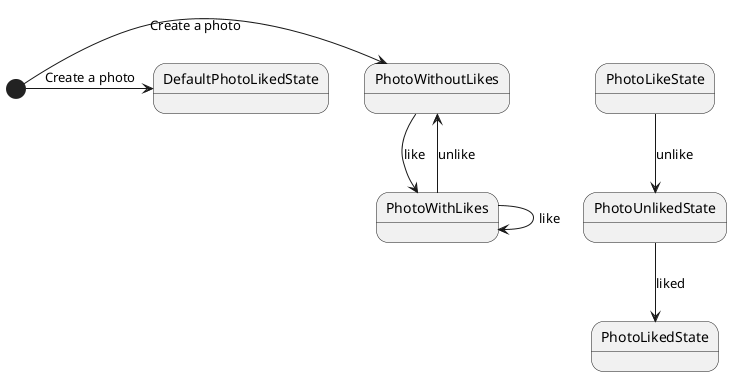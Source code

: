 @startuml Photo Liked

[*] -> PhotoWithoutLikes: Create a photo
PhotoWithoutLikes --> PhotoWithLikes : like
PhotoWithLikes --> PhotoWithLikes : like
PhotoWithLikes --> PhotoWithoutLikes : unlike

[*] -> DefaultPhotoLikedState: Create a photo
PhotoUnlikedState --> PhotoLikedState : liked
PhotoLikeState --> PhotoUnlikedState : unlike

@enduml
